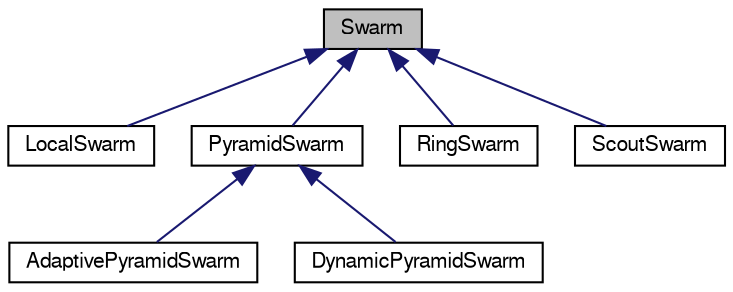 digraph G
{
  bgcolor="transparent";
  edge [fontname="FreeSans",fontsize=10,labelfontname="FreeSans",labelfontsize=10];
  node [fontname="FreeSans",fontsize=10,shape=record];
  Node1 [label="Swarm",height=0.2,width=0.4,color="black", fillcolor="grey75", style="filled" fontcolor="black"];
  Node1 -> Node2 [dir=back,color="midnightblue",fontsize=10,style="solid"];
  Node2 [label="LocalSwarm",height=0.2,width=0.4,color="black",URL="$classLocalSwarm.html",tooltip="The LocalSwarm has a local neighbourhood for each indivdiual."];
  Node1 -> Node3 [dir=back,color="midnightblue",fontsize=10,style="solid"];
  Node3 [label="PyramidSwarm",height=0.2,width=0.4,color="black",URL="$classPyramidSwarm.html",tooltip="The PyramidSwarm implements the hierarchical version of Swarm."];
  Node3 -> Node4 [dir=back,color="midnightblue",fontsize=10,style="solid"];
  Node4 [label="AdaptivePyramidSwarm",height=0.2,width=0.4,color="black",URL="$classAdaptivePyramidSwarm.html",tooltip="The AdaptivePyramidSwarm can dynamically change its tree structure."];
  Node3 -> Node5 [dir=back,color="midnightblue",fontsize=10,style="solid"];
  Node5 [label="DynamicPyramidSwarm",height=0.2,width=0.4,color="black",URL="$classDynamicPyramidSwarm.html",tooltip="The DynamicPyramidSwarm incorporates detection and response mechanisms for dynamic..."];
  Node1 -> Node6 [dir=back,color="midnightblue",fontsize=10,style="solid"];
  Node6 [label="RingSwarm",height=0.2,width=0.4,color="black",URL="$classRingSwarm.html",tooltip="In the RealPyramidSwarm considerations of a real architecture were taken into account..."];
  Node1 -> Node7 [dir=back,color="midnightblue",fontsize=10,style="solid"];
  Node7 [label="ScoutSwarm",height=0.2,width=0.4,color="black",URL="$classScoutSwarm.html",tooltip="The ScoutSwarm uses scouts and workers for dynamic problems."];
}
